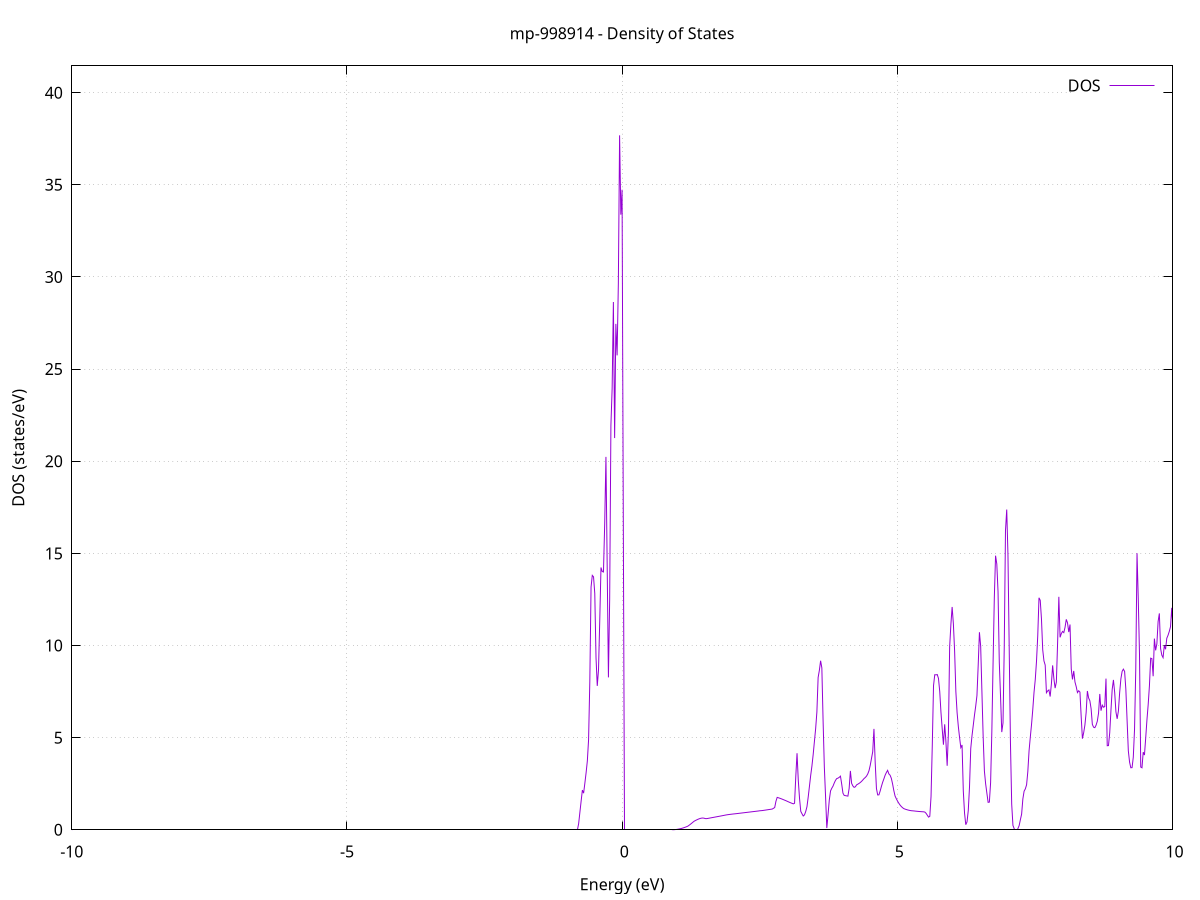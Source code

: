set title 'mp-998914 - Density of States'
set xlabel 'Energy (eV)'
set ylabel 'DOS (states/eV)'
set grid
set xrange [-10:10]
set yrange [0:41.457]
set xzeroaxis lt -1
set terminal png size 800,600
set output 'mp-998914_dos_gnuplot.png'
plot '-' using 1:2 with lines title 'DOS'
-31.678200 0.000000
-31.655600 0.000000
-31.633100 0.000000
-31.610500 0.000000
-31.588000 0.000000
-31.565400 0.000000
-31.542900 0.000000
-31.520300 0.000000
-31.497800 0.000000
-31.475200 0.000000
-31.452700 0.000000
-31.430200 0.000000
-31.407600 0.000000
-31.385100 0.000000
-31.362500 0.000000
-31.340000 0.000000
-31.317400 0.000000
-31.294900 0.000000
-31.272300 0.000000
-31.249800 0.000000
-31.227200 0.000000
-31.204700 0.000000
-31.182100 0.000000
-31.159600 0.000000
-31.137100 0.000000
-31.114500 0.000000
-31.092000 0.000000
-31.069400 0.000000
-31.046900 0.000000
-31.024300 0.000000
-31.001800 0.000000
-30.979200 0.000000
-30.956700 0.000000
-30.934100 0.000000
-30.911600 0.000000
-30.889100 0.000000
-30.866500 0.000000
-30.844000 0.000000
-30.821400 0.000000
-30.798900 0.000000
-30.776300 0.000000
-30.753800 0.000000
-30.731200 0.000000
-30.708700 0.000000
-30.686100 0.000000
-30.663600 0.000000
-30.641000 0.000000
-30.618500 0.000000
-30.596000 0.000000
-30.573400 0.000000
-30.550900 0.000000
-30.528300 0.000000
-30.505800 0.000000
-30.483200 0.000000
-30.460700 0.000000
-30.438100 0.000000
-30.415600 0.000000
-30.393000 0.000000
-30.370500 0.000000
-30.348000 0.000000
-30.325400 0.000000
-30.302900 0.000000
-30.280300 0.000000
-30.257800 0.000000
-30.235200 0.000000
-30.212700 0.000000
-30.190100 0.000000
-30.167600 0.000000
-30.145000 0.000000
-30.122500 0.000000
-30.099900 0.000000
-30.077400 0.000000
-30.054900 0.000000
-30.032300 0.000000
-30.009800 0.000000
-29.987200 0.000000
-29.964700 0.000000
-29.942100 0.000000
-29.919600 0.000000
-29.897000 0.000000
-29.874500 0.000000
-29.851900 0.000000
-29.829400 0.000000
-29.806900 0.000000
-29.784300 0.000000
-29.761800 0.000000
-29.739200 0.000000
-29.716700 0.000000
-29.694100 0.000000
-29.671600 0.000000
-29.649000 0.000000
-29.626500 2.031900
-29.603900 88.097100
-29.581400 0.000000
-29.558800 0.000000
-29.536300 0.000000
-29.513800 0.000000
-29.491200 0.000000
-29.468700 0.000000
-29.446100 0.000000
-29.423600 0.000000
-29.401000 0.000000
-29.378500 0.000000
-29.355900 15.509700
-29.333400 35.195100
-29.310800 30.081200
-29.288300 0.000000
-29.265800 61.430600
-29.243200 27.514800
-29.220700 13.531500
-29.198100 0.000000
-29.175600 0.000000
-29.153000 0.000000
-29.130500 0.000000
-29.107900 0.000000
-29.085400 0.000000
-29.062800 0.000000
-29.040300 0.000000
-29.017700 0.000000
-28.995200 0.000000
-28.972700 0.000000
-28.950100 0.000000
-28.927600 0.000000
-28.905000 0.000000
-28.882500 0.000000
-28.859900 0.000000
-28.837400 0.000000
-28.814800 0.000000
-28.792300 0.000000
-28.769700 0.000000
-28.747200 0.000000
-28.724700 0.000000
-28.702100 0.000000
-28.679600 0.000000
-28.657000 0.000000
-28.634500 0.000000
-28.611900 0.000000
-28.589400 0.000000
-28.566800 0.000000
-28.544300 0.000000
-28.521700 0.000000
-28.499200 0.000000
-28.476600 0.000000
-28.454100 0.000000
-28.431600 0.000000
-28.409000 0.000000
-28.386500 0.000000
-28.363900 0.000000
-28.341400 0.000000
-28.318800 0.000000
-28.296300 0.000000
-28.273700 0.000000
-28.251200 0.000000
-28.228600 0.000000
-28.206100 0.000000
-28.183600 0.000000
-28.161000 0.000000
-28.138500 0.000000
-28.115900 0.000000
-28.093400 0.000000
-28.070800 0.000000
-28.048300 0.000000
-28.025700 0.000000
-28.003200 0.000000
-27.980600 0.000000
-27.958100 0.000000
-27.935500 0.000000
-27.913000 0.000000
-27.890500 0.000000
-27.867900 0.000000
-27.845400 0.000000
-27.822800 0.000000
-27.800300 0.000000
-27.777700 0.000000
-27.755200 0.000000
-27.732600 0.000000
-27.710100 0.000000
-27.687500 0.000000
-27.665000 0.000000
-27.642500 0.000000
-27.619900 0.000000
-27.597400 0.000000
-27.574800 0.000000
-27.552300 0.000000
-27.529700 0.000000
-27.507200 0.000000
-27.484600 0.000000
-27.462100 0.000000
-27.439500 0.000000
-27.417000 0.000000
-27.394400 0.000000
-27.371900 0.000000
-27.349400 0.000000
-27.326800 0.000000
-27.304300 0.000000
-27.281700 0.000000
-27.259200 0.000000
-27.236600 0.000000
-27.214100 0.000000
-27.191500 0.000000
-27.169000 0.000000
-27.146400 0.000000
-27.123900 0.000000
-27.101400 0.000000
-27.078800 0.000000
-27.056300 0.000000
-27.033700 0.000000
-27.011200 0.000000
-26.988600 0.000000
-26.966100 0.000000
-26.943500 0.000000
-26.921000 0.000000
-26.898400 0.000000
-26.875900 0.000000
-26.853300 0.000000
-26.830800 0.000000
-26.808300 0.000000
-26.785700 0.000000
-26.763200 0.000000
-26.740600 0.000000
-26.718100 0.000000
-26.695500 0.000000
-26.673000 0.000000
-26.650400 0.000000
-26.627900 0.000000
-26.605300 0.000000
-26.582800 0.000000
-26.560300 0.000000
-26.537700 0.000000
-26.515200 0.000000
-26.492600 0.000000
-26.470100 0.000000
-26.447500 0.000000
-26.425000 0.000000
-26.402400 0.000000
-26.379900 0.000000
-26.357300 0.000000
-26.334800 0.000000
-26.312200 0.000000
-26.289700 0.000000
-26.267200 0.000000
-26.244600 0.000000
-26.222100 0.000000
-26.199500 0.000000
-26.177000 0.000000
-26.154400 0.000000
-26.131900 0.000000
-26.109300 0.000000
-26.086800 0.000000
-26.064200 0.000000
-26.041700 0.000000
-26.019200 0.000000
-25.996600 0.000000
-25.974100 0.000000
-25.951500 0.000000
-25.929000 0.000000
-25.906400 0.000000
-25.883900 0.000000
-25.861300 0.000000
-25.838800 0.000000
-25.816200 0.000000
-25.793700 0.000000
-25.771100 0.000000
-25.748600 0.000000
-25.726100 0.000000
-25.703500 0.000000
-25.681000 0.000000
-25.658400 0.000000
-25.635900 0.000000
-25.613300 0.000000
-25.590800 0.000000
-25.568200 0.000000
-25.545700 0.000000
-25.523100 0.000000
-25.500600 0.000000
-25.478100 0.000000
-25.455500 0.000000
-25.433000 0.000000
-25.410400 0.000000
-25.387900 0.000000
-25.365300 0.000000
-25.342800 0.000000
-25.320200 0.000000
-25.297700 0.000000
-25.275100 0.000000
-25.252600 0.000000
-25.230000 0.000000
-25.207500 0.000000
-25.185000 0.000000
-25.162400 0.000000
-25.139900 0.000000
-25.117300 0.000000
-25.094800 0.000000
-25.072200 0.000000
-25.049700 0.000000
-25.027100 0.000000
-25.004600 0.000000
-24.982000 0.000000
-24.959500 0.000000
-24.937000 0.000000
-24.914400 0.000000
-24.891900 0.000000
-24.869300 0.000000
-24.846800 0.000000
-24.824200 0.000000
-24.801700 0.000000
-24.779100 0.000000
-24.756600 0.000000
-24.734000 0.000000
-24.711500 0.000000
-24.688900 0.000000
-24.666400 0.000000
-24.643900 0.000000
-24.621300 0.000000
-24.598800 0.000000
-24.576200 0.000000
-24.553700 0.000000
-24.531100 0.000000
-24.508600 0.000000
-24.486000 0.000000
-24.463500 0.000000
-24.440900 0.000000
-24.418400 0.000000
-24.395900 0.000000
-24.373300 0.000000
-24.350800 0.000000
-24.328200 0.000000
-24.305700 0.000000
-24.283100 0.000000
-24.260600 0.000000
-24.238000 0.000000
-24.215500 0.000000
-24.192900 0.000000
-24.170400 0.000000
-24.147800 0.000000
-24.125300 0.000000
-24.102800 0.000000
-24.080200 0.000000
-24.057700 0.000000
-24.035100 0.000000
-24.012600 0.000000
-23.990000 0.000000
-23.967500 0.000000
-23.944900 0.000000
-23.922400 0.000000
-23.899800 0.000000
-23.877300 0.000000
-23.854800 0.000000
-23.832200 0.000000
-23.809700 0.000000
-23.787100 0.000000
-23.764600 0.000000
-23.742000 0.000000
-23.719500 0.000000
-23.696900 0.000000
-23.674400 0.000000
-23.651800 0.000000
-23.629300 0.000000
-23.606700 0.000000
-23.584200 0.000000
-23.561700 0.000000
-23.539100 0.000000
-23.516600 0.000000
-23.494000 0.000000
-23.471500 0.000000
-23.448900 0.000000
-23.426400 0.000000
-23.403800 0.000000
-23.381300 0.000000
-23.358700 0.000000
-23.336200 0.000000
-23.313700 0.000000
-23.291100 0.000000
-23.268600 0.000000
-23.246000 0.000000
-23.223500 0.000000
-23.200900 0.000000
-23.178400 0.000000
-23.155800 0.000000
-23.133300 0.000000
-23.110700 0.000000
-23.088200 0.000000
-23.065600 0.000000
-23.043100 0.000000
-23.020600 0.000000
-22.998000 0.000000
-22.975500 0.000000
-22.952900 0.000000
-22.930400 0.000000
-22.907800 0.000000
-22.885300 0.000000
-22.862700 0.000000
-22.840200 0.000000
-22.817600 0.000000
-22.795100 0.000000
-22.772600 0.000000
-22.750000 0.000000
-22.727500 0.000000
-22.704900 0.000000
-22.682400 0.000000
-22.659800 0.000000
-22.637300 0.000000
-22.614700 0.000000
-22.592200 0.000000
-22.569600 0.000000
-22.547100 0.000000
-22.524500 0.000000
-22.502000 0.000000
-22.479500 0.000000
-22.456900 0.000000
-22.434400 0.000000
-22.411800 0.000000
-22.389300 0.000000
-22.366700 0.000000
-22.344200 0.000000
-22.321600 0.000000
-22.299100 0.000000
-22.276500 0.000000
-22.254000 0.000000
-22.231500 0.000000
-22.208900 0.000000
-22.186400 0.000000
-22.163800 0.000000
-22.141300 0.000000
-22.118700 0.000000
-22.096200 0.000000
-22.073600 0.000000
-22.051100 0.000000
-22.028500 0.000000
-22.006000 0.000000
-21.983400 0.000000
-21.960900 0.000000
-21.938400 0.000000
-21.915800 0.000000
-21.893300 0.000000
-21.870700 0.000000
-21.848200 0.000000
-21.825600 0.000000
-21.803100 0.000000
-21.780500 0.000000
-21.758000 0.000000
-21.735400 0.000000
-21.712900 0.000000
-21.690400 0.000000
-21.667800 0.000000
-21.645300 0.000000
-21.622700 0.000000
-21.600200 0.000000
-21.577600 0.000000
-21.555100 0.000000
-21.532500 0.000000
-21.510000 0.000000
-21.487400 0.000000
-21.464900 0.000000
-21.442300 0.000000
-21.419800 0.000000
-21.397300 0.000000
-21.374700 0.000000
-21.352200 0.000000
-21.329600 0.000000
-21.307100 0.000000
-21.284500 0.000000
-21.262000 0.000000
-21.239400 0.000000
-21.216900 0.000000
-21.194300 0.000000
-21.171800 0.000000
-21.149300 0.000000
-21.126700 0.000000
-21.104200 0.000000
-21.081600 0.000000
-21.059100 0.000000
-21.036500 0.000000
-21.014000 0.000000
-20.991400 0.000000
-20.968900 0.000000
-20.946300 0.000000
-20.923800 0.000000
-20.901200 0.000000
-20.878700 0.000000
-20.856200 0.000000
-20.833600 0.000000
-20.811100 0.000000
-20.788500 0.000000
-20.766000 0.000000
-20.743400 0.000000
-20.720900 0.000000
-20.698300 0.000000
-20.675800 0.000000
-20.653200 0.000000
-20.630700 0.000000
-20.608200 0.000000
-20.585600 0.000000
-20.563100 0.000000
-20.540500 0.000000
-20.518000 0.000000
-20.495400 0.000000
-20.472900 0.000000
-20.450300 0.000000
-20.427800 0.000000
-20.405200 0.000000
-20.382700 0.000000
-20.360100 0.000000
-20.337600 0.000000
-20.315100 0.000000
-20.292500 0.000000
-20.270000 0.000000
-20.247400 0.000000
-20.224900 0.000000
-20.202300 0.000000
-20.179800 0.000000
-20.157200 0.000000
-20.134700 0.000000
-20.112100 0.000000
-20.089600 0.000000
-20.067100 0.000000
-20.044500 0.000000
-20.022000 0.000000
-19.999400 0.000000
-19.976900 0.000000
-19.954300 0.000000
-19.931800 0.000000
-19.909200 0.000000
-19.886700 0.000000
-19.864100 0.000000
-19.841600 0.000000
-19.819000 0.000000
-19.796500 0.000000
-19.774000 0.000000
-19.751400 0.000000
-19.728900 0.000000
-19.706300 0.000000
-19.683800 0.000000
-19.661200 0.000000
-19.638700 0.000000
-19.616100 0.000000
-19.593600 0.000000
-19.571000 0.000000
-19.548500 0.000000
-19.526000 0.000000
-19.503400 0.000000
-19.480900 0.000000
-19.458300 0.000000
-19.435800 0.000000
-19.413200 0.000000
-19.390700 0.000000
-19.368100 0.000000
-19.345600 0.000000
-19.323000 0.000000
-19.300500 0.000000
-19.277900 0.000000
-19.255400 0.000000
-19.232900 0.000000
-19.210300 0.000000
-19.187800 0.000000
-19.165200 0.000000
-19.142700 0.000000
-19.120100 0.000000
-19.097600 0.000000
-19.075000 0.000000
-19.052500 0.000000
-19.029900 0.000000
-19.007400 0.000000
-18.984900 0.000000
-18.962300 0.000000
-18.939800 0.000000
-18.917200 0.000000
-18.894700 0.000000
-18.872100 0.000000
-18.849600 0.000000
-18.827000 0.000000
-18.804500 0.000000
-18.781900 0.000000
-18.759400 0.000000
-18.736800 0.000000
-18.714300 0.000000
-18.691800 0.000000
-18.669200 0.000000
-18.646700 0.000000
-18.624100 0.000000
-18.601600 0.000000
-18.579000 0.000000
-18.556500 0.000000
-18.533900 0.000000
-18.511400 0.000000
-18.488800 0.000000
-18.466300 0.000000
-18.443800 0.000000
-18.421200 0.000000
-18.398700 0.000000
-18.376100 0.000000
-18.353600 0.000000
-18.331000 0.000000
-18.308500 0.000000
-18.285900 0.000000
-18.263400 0.000000
-18.240800 0.000000
-18.218300 0.000000
-18.195700 0.000000
-18.173200 0.000000
-18.150700 0.000000
-18.128100 0.000000
-18.105600 0.000000
-18.083000 0.000000
-18.060500 0.000000
-18.037900 0.000000
-18.015400 0.000000
-17.992800 0.000000
-17.970300 0.000000
-17.947700 0.000000
-17.925200 0.000000
-17.902700 0.000000
-17.880100 0.000000
-17.857600 0.000000
-17.835000 0.000000
-17.812500 0.000000
-17.789900 0.000000
-17.767400 0.000000
-17.744800 0.000000
-17.722300 0.000000
-17.699700 0.000000
-17.677200 0.000000
-17.654600 0.000000
-17.632100 0.000000
-17.609600 0.000000
-17.587000 0.000000
-17.564500 0.000000
-17.541900 0.000000
-17.519400 0.000000
-17.496800 0.000000
-17.474300 0.000000
-17.451700 0.000000
-17.429200 0.000000
-17.406600 0.000000
-17.384100 0.000000
-17.361600 0.000000
-17.339000 0.000000
-17.316500 0.000000
-17.293900 0.000000
-17.271400 0.000000
-17.248800 0.000000
-17.226300 0.000000
-17.203700 0.000000
-17.181200 0.000000
-17.158600 0.000000
-17.136100 0.000000
-17.113500 0.000000
-17.091000 0.000000
-17.068500 0.000000
-17.045900 0.000000
-17.023400 0.000000
-17.000800 0.000000
-16.978300 0.000000
-16.955700 0.000000
-16.933200 0.000000
-16.910600 0.000000
-16.888100 0.000000
-16.865500 0.000000
-16.843000 0.000000
-16.820500 0.000000
-16.797900 0.000000
-16.775400 0.000000
-16.752800 0.000000
-16.730300 0.000000
-16.707700 0.000000
-16.685200 0.000000
-16.662600 0.000000
-16.640100 0.000000
-16.617500 0.000000
-16.595000 0.000000
-16.572400 0.000000
-16.549900 0.000000
-16.527400 0.000000
-16.504800 0.000000
-16.482300 0.000000
-16.459700 0.000000
-16.437200 0.000000
-16.414600 0.000000
-16.392100 0.000000
-16.369500 0.000000
-16.347000 0.000000
-16.324400 0.000000
-16.301900 0.000000
-16.279400 0.000000
-16.256800 0.000000
-16.234300 0.000000
-16.211700 0.000000
-16.189200 0.000000
-16.166600 0.000000
-16.144100 0.000000
-16.121500 0.000000
-16.099000 0.000000
-16.076400 0.000000
-16.053900 0.000000
-16.031300 0.000000
-16.008800 0.000000
-15.986300 0.000000
-15.963700 0.000000
-15.941200 0.000000
-15.918600 0.000000
-15.896100 0.000000
-15.873500 0.000000
-15.851000 0.000000
-15.828400 0.000000
-15.805900 0.000000
-15.783300 0.000000
-15.760800 0.000000
-15.738300 0.000000
-15.715700 0.000000
-15.693200 0.000000
-15.670600 0.000000
-15.648100 0.000000
-15.625500 0.000000
-15.603000 0.000000
-15.580400 0.000000
-15.557900 0.000000
-15.535300 0.000000
-15.512800 0.000000
-15.490200 0.000000
-15.467700 0.000000
-15.445200 0.000000
-15.422600 0.000000
-15.400100 0.000000
-15.377500 0.000000
-15.355000 0.000000
-15.332400 0.000000
-15.309900 0.000000
-15.287300 0.000000
-15.264800 0.000000
-15.242200 0.000000
-15.219700 0.000000
-15.197200 0.000000
-15.174600 0.000000
-15.152100 0.000000
-15.129500 0.000000
-15.107000 0.000000
-15.084400 0.000000
-15.061900 0.000000
-15.039300 0.000000
-15.016800 0.000000
-14.994200 0.000000
-14.971700 0.000000
-14.949100 0.000000
-14.926600 0.000000
-14.904100 0.000000
-14.881500 0.000000
-14.859000 0.000000
-14.836400 22.758700
-14.813900 22.297000
-14.791300 22.356400
-14.768800 20.500000
-14.746200 12.400100
-14.723700 11.260400
-14.701100 10.121000
-14.678600 9.001100
-14.656100 8.346800
-14.633500 5.665200
-14.611000 4.062800
-14.588400 3.601100
-14.565900 3.286400
-14.543300 0.000000
-14.520800 0.000000
-14.498200 0.000000
-14.475700 0.000000
-14.453100 0.000000
-14.430600 0.000000
-14.408000 0.000000
-14.385500 0.000000
-14.363000 0.000000
-14.340400 0.000000
-14.317900 0.000000
-14.295300 0.000000
-14.272800 0.000000
-14.250200 0.000000
-14.227700 0.000000
-14.205100 0.000000
-14.182600 0.000000
-14.160000 0.000000
-14.137500 0.000000
-14.115000 0.000000
-14.092400 0.000000
-14.069900 0.000000
-14.047300 0.000000
-14.024800 0.000000
-14.002200 0.000000
-13.979700 0.000000
-13.957100 0.000000
-13.934600 0.000000
-13.912000 0.000000
-13.889500 0.000000
-13.866900 0.000000
-13.844400 0.000000
-13.821900 0.000000
-13.799300 0.000000
-13.776800 0.000000
-13.754200 0.000000
-13.731700 0.000000
-13.709100 0.000000
-13.686600 0.000000
-13.664000 0.000000
-13.641500 0.000000
-13.618900 0.000000
-13.596400 0.000000
-13.573900 0.000000
-13.551300 0.000000
-13.528800 0.000000
-13.506200 0.000000
-13.483700 0.000000
-13.461100 19.261200
-13.438600 33.016300
-13.416000 19.076600
-13.393500 34.695000
-13.370900 18.837200
-13.348400 18.848900
-13.325800 20.963800
-13.303300 19.247000
-13.280800 18.332700
-13.258200 24.088400
-13.235700 24.785300
-13.213100 24.595400
-13.190600 29.554000
-13.168000 23.008300
-13.145500 12.841700
-13.122900 15.629200
-13.100400 14.244100
-13.077800 32.573300
-13.055300 19.625800
-13.032800 16.204100
-13.010200 21.030100
-12.987700 32.250200
-12.965100 48.744600
-12.942600 3.228300
-12.920000 26.653000
-12.897500 28.983600
-12.874900 20.770400
-12.852400 26.181000
-12.829800 24.701500
-12.807300 21.366500
-12.784700 16.006200
-12.762200 8.017500
-12.739700 35.336300
-12.717100 13.606800
-12.694600 0.000000
-12.672000 0.000000
-12.649500 10.756300
-12.626900 59.820300
-12.604400 4.270100
-12.581800 7.147300
-12.559300 20.424700
-12.536700 12.035500
-12.514200 24.204100
-12.491700 17.512700
-12.469100 20.424100
-12.446600 11.539500
-12.424000 86.533900
-12.401500 0.000000
-12.378900 0.000000
-12.356400 0.000000
-12.333800 0.000000
-12.311300 0.000000
-12.288700 0.000000
-12.266200 0.000000
-12.243600 0.000000
-12.221100 0.000000
-12.198600 0.000000
-12.176000 0.000000
-12.153500 0.000000
-12.130900 0.000000
-12.108400 0.000000
-12.085800 0.000000
-12.063300 0.000000
-12.040700 0.000000
-12.018200 0.000000
-11.995600 0.000000
-11.973100 0.000000
-11.950600 0.000000
-11.928000 0.000000
-11.905500 0.000000
-11.882900 0.000000
-11.860400 0.000000
-11.837800 0.000000
-11.815300 0.000000
-11.792700 0.000000
-11.770200 0.000000
-11.747600 0.000000
-11.725100 0.000000
-11.702500 0.000000
-11.680000 0.000000
-11.657500 0.000000
-11.634900 0.000000
-11.612400 0.000000
-11.589800 0.000000
-11.567300 0.000000
-11.544700 0.000000
-11.522200 0.000000
-11.499600 0.000000
-11.477100 0.000000
-11.454500 0.000000
-11.432000 0.000000
-11.409500 0.000000
-11.386900 0.000000
-11.364400 0.000000
-11.341800 0.000000
-11.319300 0.000000
-11.296700 0.000000
-11.274200 0.000000
-11.251600 0.000000
-11.229100 0.000000
-11.206500 0.000000
-11.184000 0.000000
-11.161400 0.000000
-11.138900 0.000000
-11.116400 0.000000
-11.093800 0.000000
-11.071300 0.000000
-11.048700 0.000000
-11.026200 0.000000
-11.003600 0.000000
-10.981100 0.000000
-10.958500 0.000000
-10.936000 0.000000
-10.913400 0.000000
-10.890900 0.000000
-10.868400 0.000000
-10.845800 0.000000
-10.823300 0.000000
-10.800700 0.000000
-10.778200 0.000000
-10.755600 0.000000
-10.733100 0.000000
-10.710500 0.000000
-10.688000 0.000000
-10.665400 0.000000
-10.642900 0.000000
-10.620300 0.000000
-10.597800 0.000000
-10.575300 0.000000
-10.552700 0.000000
-10.530200 0.000000
-10.507600 0.000000
-10.485100 0.000000
-10.462500 0.000000
-10.440000 0.000000
-10.417400 0.000000
-10.394900 0.000000
-10.372300 0.000000
-10.349800 0.000000
-10.327300 0.000000
-10.304700 0.000000
-10.282200 0.000000
-10.259600 0.000000
-10.237100 0.000000
-10.214500 0.000000
-10.192000 0.000000
-10.169400 0.000000
-10.146900 0.000000
-10.124300 0.000000
-10.101800 0.000000
-10.079200 0.000000
-10.056700 0.000000
-10.034200 0.000000
-10.011600 0.000000
-9.989100 0.000000
-9.966500 0.000000
-9.944000 0.000000
-9.921400 0.000000
-9.898900 0.000000
-9.876300 0.000000
-9.853800 0.000000
-9.831200 0.000000
-9.808700 0.000000
-9.786200 0.000000
-9.763600 0.000000
-9.741100 0.000000
-9.718500 0.000000
-9.696000 0.000000
-9.673400 0.000000
-9.650900 0.000000
-9.628300 0.000000
-9.605800 0.000000
-9.583200 0.000000
-9.560700 0.000000
-9.538100 0.000000
-9.515600 0.000000
-9.493100 0.000000
-9.470500 0.000000
-9.448000 0.000000
-9.425400 0.000000
-9.402900 0.000000
-9.380300 0.000000
-9.357800 0.000000
-9.335200 0.000000
-9.312700 0.000000
-9.290100 0.000000
-9.267600 0.000000
-9.245100 0.000000
-9.222500 0.000000
-9.200000 0.000000
-9.177400 0.000000
-9.154900 0.000000
-9.132300 0.000000
-9.109800 0.000000
-9.087200 0.000000
-9.064700 0.000000
-9.042100 0.000000
-9.019600 0.000000
-8.997000 0.000000
-8.974500 0.000000
-8.952000 0.000000
-8.929400 0.000000
-8.906900 0.000000
-8.884300 0.000000
-8.861800 0.000000
-8.839200 0.000000
-8.816700 0.000000
-8.794100 0.000000
-8.771600 0.000000
-8.749000 0.000000
-8.726500 0.000000
-8.704000 0.000000
-8.681400 0.000000
-8.658900 0.000000
-8.636300 0.000000
-8.613800 0.000000
-8.591200 0.000000
-8.568700 0.000000
-8.546100 0.000000
-8.523600 0.000000
-8.501000 0.000000
-8.478500 0.000000
-8.455900 0.000000
-8.433400 0.000000
-8.410900 0.000000
-8.388300 0.000000
-8.365800 0.000000
-8.343200 0.000000
-8.320700 0.000000
-8.298100 0.000000
-8.275600 0.000000
-8.253000 0.000000
-8.230500 0.000000
-8.207900 0.000000
-8.185400 0.000000
-8.162900 0.000000
-8.140300 0.000000
-8.117800 0.000000
-8.095200 0.000000
-8.072700 0.000000
-8.050100 0.000000
-8.027600 0.000000
-8.005000 0.000000
-7.982500 0.000000
-7.959900 0.000000
-7.937400 0.000000
-7.914800 0.000000
-7.892300 0.000000
-7.869800 0.000000
-7.847200 0.000000
-7.824700 0.000000
-7.802100 0.000000
-7.779600 0.000000
-7.757000 0.000000
-7.734500 0.000000
-7.711900 0.000000
-7.689400 0.000000
-7.666800 0.000000
-7.644300 0.000000
-7.621800 0.000000
-7.599200 0.000000
-7.576700 0.000000
-7.554100 0.000000
-7.531600 0.000000
-7.509000 0.000000
-7.486500 0.000000
-7.463900 0.000000
-7.441400 0.000000
-7.418800 0.000000
-7.396300 0.000000
-7.373700 0.000000
-7.351200 0.000000
-7.328700 0.000000
-7.306100 0.000000
-7.283600 0.000000
-7.261000 0.000000
-7.238500 0.000000
-7.215900 0.000000
-7.193400 0.000000
-7.170800 0.000000
-7.148300 0.000000
-7.125700 0.000000
-7.103200 0.000000
-7.080700 0.000000
-7.058100 0.000000
-7.035600 0.000000
-7.013000 0.000000
-6.990500 0.000000
-6.967900 0.000000
-6.945400 0.000000
-6.922800 0.000000
-6.900300 0.000000
-6.877700 0.000000
-6.855200 0.000000
-6.832600 0.000000
-6.810100 0.000000
-6.787600 0.000000
-6.765000 0.000000
-6.742500 0.000000
-6.719900 0.000000
-6.697400 0.000000
-6.674800 0.000000
-6.652300 0.000000
-6.629700 0.000000
-6.607200 0.000000
-6.584600 0.000000
-6.562100 0.000000
-6.539600 0.000000
-6.517000 0.000000
-6.494500 0.000000
-6.471900 0.000000
-6.449400 0.000000
-6.426800 0.000000
-6.404300 0.000000
-6.381700 0.000000
-6.359200 0.000000
-6.336600 0.000000
-6.314100 0.000000
-6.291500 0.000000
-6.269000 0.000000
-6.246500 0.000000
-6.223900 0.000000
-6.201400 0.000000
-6.178800 0.000000
-6.156300 0.000000
-6.133700 0.000000
-6.111200 0.000000
-6.088600 0.000000
-6.066100 0.000000
-6.043500 0.000000
-6.021000 0.000000
-5.998500 0.000000
-5.975900 0.000000
-5.953400 0.000000
-5.930800 0.000000
-5.908300 0.000000
-5.885700 0.000000
-5.863200 0.000000
-5.840600 0.000000
-5.818100 0.000000
-5.795500 0.000000
-5.773000 0.000000
-5.750400 0.000000
-5.727900 0.000000
-5.705400 0.000000
-5.682800 0.000000
-5.660300 0.000000
-5.637700 0.000000
-5.615200 0.000000
-5.592600 0.000000
-5.570100 0.000000
-5.547500 0.000000
-5.525000 0.000000
-5.502400 0.000000
-5.479900 0.000000
-5.457400 0.000000
-5.434800 0.000000
-5.412300 0.000000
-5.389700 0.000000
-5.367200 0.000000
-5.344600 0.000000
-5.322100 0.000000
-5.299500 0.000000
-5.277000 0.000000
-5.254400 0.000000
-5.231900 0.000000
-5.209300 0.000000
-5.186800 0.000000
-5.164300 0.000000
-5.141700 0.000000
-5.119200 0.000000
-5.096600 0.000000
-5.074100 0.000000
-5.051500 0.000000
-5.029000 0.000000
-5.006400 0.000000
-4.983900 0.000000
-4.961300 0.000000
-4.938800 0.000000
-4.916300 0.000000
-4.893700 0.000000
-4.871200 0.000000
-4.848600 0.000000
-4.826100 0.000000
-4.803500 0.000000
-4.781000 0.000000
-4.758400 0.000000
-4.735900 0.000000
-4.713300 0.000000
-4.690800 0.000000
-4.668200 0.000000
-4.645700 0.000000
-4.623200 0.000000
-4.600600 0.000000
-4.578100 0.000000
-4.555500 0.000000
-4.533000 0.000000
-4.510400 0.000000
-4.487900 0.000000
-4.465300 0.000000
-4.442800 0.000000
-4.420200 0.000000
-4.397700 0.000000
-4.375200 0.000000
-4.352600 0.000000
-4.330100 0.000000
-4.307500 0.000000
-4.285000 0.000000
-4.262400 0.000000
-4.239900 0.000000
-4.217300 0.000000
-4.194800 0.000000
-4.172200 0.000000
-4.149700 0.000000
-4.127100 0.000000
-4.104600 0.000000
-4.082100 0.000000
-4.059500 0.000000
-4.037000 0.000000
-4.014400 0.000000
-3.991900 0.000000
-3.969300 0.000000
-3.946800 0.000000
-3.924200 0.000000
-3.901700 0.000000
-3.879100 0.000000
-3.856600 0.000000
-3.834100 0.000000
-3.811500 0.000000
-3.789000 0.000000
-3.766400 0.000000
-3.743900 0.000000
-3.721300 0.000000
-3.698800 0.000000
-3.676200 0.000000
-3.653700 0.000000
-3.631100 0.000000
-3.608600 0.000000
-3.586000 0.000000
-3.563500 0.000000
-3.541000 0.000000
-3.518400 0.000000
-3.495900 0.000000
-3.473300 0.000000
-3.450800 0.000000
-3.428200 0.000000
-3.405700 0.000000
-3.383100 0.000000
-3.360600 0.000000
-3.338000 0.000000
-3.315500 0.000000
-3.293000 0.000000
-3.270400 0.000000
-3.247900 0.000000
-3.225300 0.000000
-3.202800 0.000000
-3.180200 0.000000
-3.157700 0.000000
-3.135100 0.000000
-3.112600 0.000000
-3.090000 0.000000
-3.067500 0.000000
-3.044900 0.000000
-3.022400 0.000000
-2.999900 0.000000
-2.977300 0.000000
-2.954800 0.000000
-2.932200 0.000000
-2.909700 0.000000
-2.887100 0.000000
-2.864600 0.000000
-2.842000 0.000000
-2.819500 0.000000
-2.796900 0.000000
-2.774400 0.000000
-2.751900 0.000000
-2.729300 0.000000
-2.706800 0.000000
-2.684200 0.000000
-2.661700 0.000000
-2.639100 0.000000
-2.616600 0.000000
-2.594000 0.000000
-2.571500 0.000000
-2.548900 0.000000
-2.526400 0.000000
-2.503800 0.000000
-2.481300 0.000000
-2.458800 0.000000
-2.436200 0.000000
-2.413700 0.000000
-2.391100 0.000000
-2.368600 0.000000
-2.346000 0.000000
-2.323500 0.000000
-2.300900 0.000000
-2.278400 0.000000
-2.255800 0.000000
-2.233300 0.000000
-2.210800 0.000000
-2.188200 0.000000
-2.165700 0.000000
-2.143100 0.000000
-2.120600 0.000000
-2.098000 0.000000
-2.075500 0.000000
-2.052900 0.000000
-2.030400 0.000000
-2.007800 0.000000
-1.985300 0.000000
-1.962700 0.000000
-1.940200 0.000000
-1.917700 0.000000
-1.895100 0.000000
-1.872600 0.000000
-1.850000 0.000000
-1.827500 0.000000
-1.804900 0.000000
-1.782400 0.000000
-1.759800 0.000000
-1.737300 0.000000
-1.714700 0.000000
-1.692200 0.000000
-1.669700 0.000000
-1.647100 0.000000
-1.624600 0.000000
-1.602000 0.000000
-1.579500 0.000000
-1.556900 0.000000
-1.534400 0.000000
-1.511800 0.000000
-1.489300 0.000000
-1.466700 0.000000
-1.444200 0.000000
-1.421600 0.000000
-1.399100 0.000000
-1.376600 0.000000
-1.354000 0.000000
-1.331500 0.000000
-1.308900 0.000000
-1.286400 0.000000
-1.263800 0.000000
-1.241300 0.000000
-1.218700 0.000000
-1.196200 0.000000
-1.173600 0.000000
-1.151100 0.000000
-1.128600 0.000000
-1.106000 0.000000
-1.083500 0.000000
-1.060900 0.000000
-1.038400 0.000000
-1.015800 0.000000
-0.993300 0.000000
-0.970700 0.000000
-0.948200 0.000000
-0.925600 0.000000
-0.903100 0.000000
-0.880500 0.000000
-0.858000 0.000000
-0.835500 0.000000
-0.812900 0.000000
-0.790400 0.333200
-0.767800 0.947600
-0.745300 1.554500
-0.722700 2.153800
-0.700200 1.986600
-0.677600 2.525300
-0.655100 3.090700
-0.632500 3.732700
-0.610000 4.885200
-0.587500 8.030700
-0.564900 13.170400
-0.542400 13.806000
-0.519800 13.726700
-0.497300 12.824500
-0.474700 9.339100
-0.452200 7.808000
-0.429600 8.669600
-0.407100 11.335100
-0.384500 14.233800
-0.362000 14.016500
-0.339400 13.990900
-0.316900 16.610900
-0.294400 20.237600
-0.271800 14.304500
-0.249300 8.269500
-0.226700 12.482900
-0.204200 21.948300
-0.181600 23.965100
-0.159100 28.641400
-0.136500 21.260200
-0.114000 27.456500
-0.091400 25.746700
-0.068900 29.664800
-0.046400 37.687800
-0.023800 33.383400
-0.001300 34.734400
0.021300 16.561300
0.043800 0.000000
0.066400 0.000000
0.088900 0.000000
0.111500 0.000000
0.134000 0.000000
0.156600 0.000000
0.179100 0.000000
0.201700 0.000000
0.224200 0.000000
0.246700 0.000000
0.269300 0.000000
0.291800 0.000000
0.314400 0.000000
0.336900 0.000000
0.359500 0.000000
0.382000 0.000000
0.404600 0.000000
0.427100 0.000000
0.449700 0.000000
0.472200 0.000000
0.494700 0.000000
0.517300 0.000000
0.539800 0.000000
0.562400 0.000000
0.584900 0.000000
0.607500 0.000000
0.630000 0.000000
0.652600 0.000000
0.675100 0.000000
0.697700 0.000000
0.720200 0.000000
0.742800 0.000000
0.765300 0.000000
0.787800 0.000000
0.810400 0.000000
0.832900 0.000000
0.855500 0.000000
0.878000 0.000000
0.900600 0.000100
0.923100 0.001800
0.945700 0.005700
0.968200 0.011800
0.990800 0.020200
1.013300 0.030800
1.035800 0.043600
1.058400 0.058600
1.080900 0.075900
1.103500 0.095400
1.126000 0.117100
1.148600 0.141000
1.171100 0.167100
1.193700 0.196400
1.216200 0.244400
1.238800 0.295400
1.261300 0.349300
1.283900 0.406300
1.306400 0.460300
1.328900 0.498400
1.351500 0.532500
1.374000 0.563900
1.396600 0.592600
1.419100 0.615500
1.441700 0.631700
1.464200 0.637900
1.486800 0.630000
1.509300 0.607900
1.531900 0.604600
1.554400 0.614400
1.576900 0.627100
1.599500 0.639800
1.622000 0.652500
1.644600 0.665200
1.667100 0.677800
1.689700 0.690500
1.712200 0.703200
1.734800 0.715800
1.757300 0.728500
1.779900 0.741100
1.802400 0.753800
1.825000 0.766500
1.847500 0.780200
1.870000 0.793700
1.892600 0.806400
1.915100 0.817100
1.937700 0.826700
1.960200 0.835700
1.982800 0.844200
2.005300 0.852200
2.027900 0.859800
2.050400 0.866900
2.073000 0.874400
2.095500 0.882400
2.118000 0.890600
2.140600 0.898700
2.163100 0.906800
2.185700 0.915000
2.208200 0.923100
2.230800 0.931300
2.253300 0.939400
2.275900 0.947600
2.298400 0.955700
2.321000 0.963800
2.343500 0.972000
2.366100 0.980100
2.388600 0.988300
2.411100 0.996400
2.433700 1.004600
2.456200 1.012700
2.478800 1.021100
2.501300 1.032000
2.523900 1.036600
2.546400 1.042700
2.569000 1.053000
2.591500 1.063200
2.614100 1.073500
2.636600 1.083800
2.659100 1.094100
2.681700 1.104300
2.704200 1.114600
2.726800 1.124900
2.749300 1.163800
2.771900 1.207500
2.794400 1.543600
2.817000 1.757700
2.839500 1.736900
2.862100 1.714200
2.884600 1.689600
2.907200 1.663100
2.929700 1.635100
2.952200 1.607200
2.974800 1.579800
2.997300 1.549500
3.019900 1.518600
3.042400 1.488900
3.065000 1.460500
3.087500 1.433400
3.110100 1.407500
3.132600 1.438100
3.155200 2.899700
3.177700 4.156000
3.200200 2.698300
3.222800 1.714000
3.245300 1.002800
3.267900 0.869300
3.290400 0.747800
3.313000 0.808400
3.335500 0.991100
3.358100 1.252300
3.380600 1.772600
3.403200 2.358900
3.425700 2.946500
3.448300 3.459900
3.470800 4.074300
3.493300 4.783300
3.515900 5.485700
3.538400 6.389500
3.561000 8.264400
3.583500 8.652200
3.606100 9.174500
3.628600 8.785000
3.651200 5.921700
3.673700 3.421100
3.696300 1.796200
3.718800 0.095000
3.741300 0.825800
3.763900 1.613000
3.786400 2.108900
3.809000 2.252100
3.831500 2.369400
3.854100 2.539100
3.876600 2.682900
3.899200 2.779200
3.921700 2.802300
3.944300 2.845500
3.966800 2.910000
3.989400 2.478800
4.011900 1.988900
4.034400 1.866600
4.057000 1.852700
4.079500 1.839400
4.102100 1.826800
4.124600 2.247000
4.147200 3.193800
4.169700 2.519600
4.192300 2.378800
4.214800 2.301600
4.237400 2.331800
4.259900 2.436200
4.282400 2.474600
4.305000 2.517300
4.327500 2.566300
4.350100 2.626900
4.372600 2.700200
4.395200 2.778900
4.417700 2.836800
4.440300 2.912500
4.462800 3.030700
4.485400 3.207000
4.507900 3.499100
4.530500 3.867500
4.553000 4.236900
4.575500 5.475400
4.598100 3.642100
4.620600 2.239100
4.643200 1.890900
4.665700 1.895000
4.688300 2.103900
4.710800 2.352600
4.733400 2.576300
4.755900 2.762400
4.778500 2.962200
4.801000 3.105800
4.823500 3.224700
4.846100 3.032700
4.868600 2.961600
4.891200 2.793700
4.913700 2.492000
4.936300 2.127800
4.958800 1.834000
4.981400 1.687200
5.003900 1.556800
5.026500 1.443100
5.049000 1.346000
5.071600 1.265600
5.094100 1.201700
5.116600 1.150600
5.139200 1.123000
5.161700 1.100400
5.184300 1.080200
5.206800 1.062600
5.229400 1.047800
5.251900 1.036100
5.274500 1.029500
5.297000 1.023900
5.319600 1.015800
5.342100 1.008000
5.364600 1.000900
5.387200 0.994400
5.409700 0.988600
5.432300 0.983300
5.454800 0.978700
5.477400 0.974800
5.499900 0.961500
5.522500 0.892800
5.545000 0.789000
5.567600 0.687400
5.590100 0.730600
5.612700 1.807500
5.635200 4.557900
5.657700 7.822100
5.680300 8.414800
5.702800 8.407900
5.725400 8.425000
5.747900 8.214200
5.770500 7.507900
5.793000 6.371800
5.815600 5.480100
5.838100 4.615600
5.860700 5.723100
5.883200 4.780000
5.905700 3.473200
5.928300 5.274600
5.950800 9.915300
5.973400 11.149600
5.995900 12.093100
6.018500 11.179400
6.041000 9.706300
6.063600 7.499600
6.086100 6.357500
6.108700 5.601000
6.131200 5.004200
6.153800 4.458800
6.176300 4.603300
6.198800 2.107600
6.221400 0.904700
6.243900 0.275700
6.266500 0.427600
6.289000 1.039900
6.311600 2.323400
6.334100 4.408200
6.356700 5.095600
6.379200 5.652400
6.401800 6.215200
6.424300 6.707800
6.446800 7.284200
6.469400 8.923600
6.491900 10.721800
6.514500 9.962500
6.537000 7.498500
6.559600 5.073000
6.582100 3.190700
6.604700 2.492700
6.627200 1.988200
6.649800 1.488100
6.672300 1.500600
6.694900 2.557400
6.717400 5.331000
6.739900 9.062800
6.762500 12.599600
6.785000 14.875200
6.807600 14.423100
6.830100 12.916800
6.852700 9.095700
6.875200 7.261400
6.897800 5.301000
6.920300 5.800600
6.942900 9.904200
6.965400 16.233500
6.987900 17.377800
7.010500 14.911700
7.033000 9.847200
7.055600 4.719900
7.078100 1.393900
7.100700 0.238700
7.123200 0.000000
7.145800 0.000000
7.168300 0.000000
7.190900 0.000000
7.213400 0.223300
7.236000 0.548800
7.258500 0.845500
7.281000 1.673300
7.303600 2.094300
7.326100 2.220700
7.348700 2.439200
7.371200 3.157700
7.393800 4.287000
7.416300 5.026300
7.438900 5.723000
7.461400 6.531300
7.484000 7.460000
7.506500 8.149900
7.529000 9.153100
7.551600 10.529400
7.574100 12.589900
7.596700 12.453200
7.619200 11.440400
7.641800 9.768900
7.664300 9.165500
7.686900 8.937800
7.709400 7.436900
7.732000 7.535300
7.754500 7.589100
7.777100 7.231400
7.799600 7.914600
7.822100 8.921500
7.844700 8.204500
7.867200 7.687100
7.889800 8.010700
7.912300 10.150500
7.934900 12.643500
7.957400 10.443700
7.980000 10.648700
8.002500 10.764100
8.025100 10.699800
8.047600 10.990100
8.070100 11.418800
8.092700 11.226200
8.115200 10.731200
8.137800 11.138900
8.160300 8.727900
8.182900 8.159900
8.205400 8.621500
8.228000 8.018800
8.250500 7.766600
8.273100 7.445600
8.295600 7.543900
8.318200 7.472400
8.340700 6.146800
8.363200 4.946000
8.385800 5.263000
8.408300 5.681300
8.430900 6.362700
8.453400 7.530000
8.476000 7.151500
8.498500 7.001200
8.521100 6.568700
8.543600 5.720300
8.566200 5.566300
8.588700 5.541100
8.611200 5.674300
8.633800 5.892400
8.656300 6.332000
8.678900 7.370100
8.701400 6.464900
8.724000 6.761700
8.746500 6.650400
8.769100 6.684700
8.791600 8.204700
8.814200 4.561600
8.836700 4.568100
8.859300 5.257800
8.881800 6.480600
8.904300 7.622400
8.926900 8.131100
8.949400 7.452700
8.972000 6.402400
8.994500 6.021500
9.017100 6.445600
9.039600 7.436800
9.062200 8.194200
9.084700 8.596200
9.107300 8.717800
9.129800 8.595300
9.152300 7.626700
9.174900 5.942200
9.197400 4.286300
9.220000 3.671800
9.242500 3.366500
9.265100 3.371600
9.287600 3.936900
9.310200 5.449200
9.332700 8.728100
9.355300 15.010100
9.377800 12.564000
9.400400 9.535800
9.422900 3.404200
9.445400 3.364100
9.468000 4.212900
9.490500 4.055000
9.513100 4.983300
9.535600 5.957800
9.558200 6.793300
9.580700 7.810500
9.603300 9.312800
9.625800 9.288400
9.648400 8.332500
9.670900 10.375400
9.693400 9.737400
9.716000 10.091300
9.738500 11.299700
9.761100 11.744000
9.783600 9.836600
9.806200 9.472500
9.828700 9.341500
9.851300 10.004700
9.873800 9.796800
9.896400 10.395300
9.918900 10.554500
9.941500 10.764600
9.964000 11.020300
9.986500 12.043200
10.009100 10.960300
10.031600 9.820700
10.054200 10.940400
10.076700 10.366800
10.099300 9.479900
10.121800 9.454100
10.144400 9.783300
10.166900 9.828900
10.189500 9.191100
10.212000 9.535900
10.234500 9.229200
10.257100 8.994000
10.279600 8.538500
10.302200 8.223500
10.324700 8.371400
10.347300 9.476500
10.369800 11.437800
10.392400 10.289500
10.414900 10.281200
10.437500 14.002200
10.460000 19.746300
10.482600 9.211400
10.505100 6.427500
10.527600 5.655700
10.550200 6.036700
10.572700 6.254800
10.595300 5.391100
10.617800 4.385900
10.640400 4.146200
10.662900 3.960000
10.685500 3.840400
10.708000 3.894500
10.730600 5.375100
10.753100 6.459600
10.775600 7.167400
10.798200 7.444900
10.820700 7.570400
10.843300 7.829900
10.865800 7.832200
10.888400 7.721200
10.910900 7.293900
10.933500 6.268900
10.956000 5.778600
10.978600 6.014700
11.001100 5.724200
11.023700 5.398900
11.046200 4.745100
11.068700 3.996500
11.091300 3.208800
11.113800 2.308500
11.136400 1.700100
11.158900 1.378300
11.181500 1.180600
11.204000 0.984100
11.226600 0.789100
11.249100 0.595500
11.271700 0.403400
11.294200 0.248600
11.316700 0.133000
11.339300 0.051000
11.361800 0.002700
11.384400 0.000000
11.406900 0.000000
11.429500 0.000000
11.452000 0.000000
11.474600 0.000000
11.497100 0.000000
11.519700 0.000000
11.542200 0.000000
11.564800 0.000000
11.587300 0.000000
11.609800 0.000000
11.632400 0.000000
11.654900 0.000000
11.677500 0.000000
11.700000 0.000000
11.722600 0.000000
11.745100 0.000000
11.767700 0.000000
11.790200 0.000000
11.812800 0.000000
11.835300 0.000000
11.857800 0.000000
11.880400 0.000000
11.902900 0.000000
11.925500 0.000000
11.948000 0.000000
11.970600 0.000000
11.993100 0.000000
12.015700 0.000000
12.038200 0.000000
12.060800 0.000000
12.083300 0.000000
12.105900 0.000000
12.128400 0.000000
12.150900 0.000000
12.173500 0.000000
12.196000 0.000000
12.218600 0.000000
12.241100 0.000000
12.263700 0.000000
12.286200 0.000000
12.308800 0.000000
12.331300 0.000000
12.353900 0.000000
12.376400 0.000000
12.398900 0.000000
12.421500 0.000000
12.444000 0.000000
12.466600 0.000000
12.489100 0.000000
12.511700 0.000000
12.534200 0.000000
12.556800 0.000000
12.579300 0.000000
12.601900 0.000000
12.624400 0.000000
12.647000 0.000000
12.669500 0.000000
12.692000 0.000000
12.714600 0.000000
12.737100 0.000000
12.759700 0.000000
12.782200 0.000000
12.804800 0.000000
12.827300 0.000000
12.849900 0.000000
12.872400 0.000000
12.895000 0.000000
12.917500 0.000000
12.940000 0.000000
12.962600 0.000000
12.985100 0.000000
13.007700 0.000000
13.030200 0.000000
13.052800 0.000000
13.075300 0.000000
13.097900 0.000000
13.120400 0.000000
13.143000 0.000000
13.165500 0.000000
13.188100 0.000000
13.210600 0.000000
13.233100 0.000000
13.255700 0.000000
13.278200 0.000000
13.300800 0.000000
13.323300 0.000000
13.345900 0.000000
13.368400 0.000000
13.391000 0.000000
13.413500 0.000000
e
